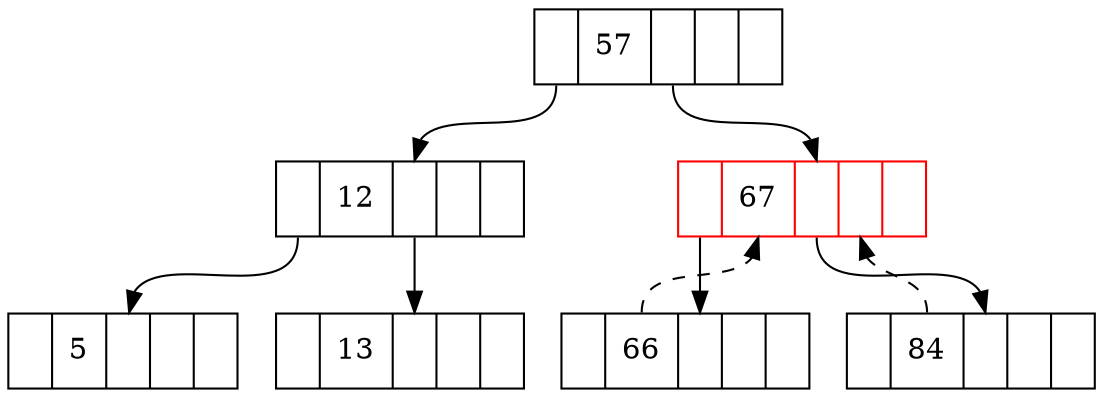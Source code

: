 digraph g {
	
	node [shape = record];

	n1 [label="<l>| 57 |<c>||<r>"];
	n2 [label="<l>| 12 |<c>||<r>"];
	n3 [label="<l>| <n>67 |<c>| <m> |<r>", color=red];
	n4 [label="<l>| 5  |<c>||<r>"];
	n5 [label="<l>| 13 |<c>||<r>"];
	n6 [label="<l>| <n>66 |<c>||<r>"];
	n7 [label="<l>| <n>84 |<c>||<r>"];

	n1:l -> n2:c
	n1:c -> n3:c

	n2:l -> n4:c
	n2:c -> n5:c

	n3:l -> n6:c
	n3:c -> n7:c

	n6:n -> n3:n [style=dashed]
	n7:n -> n3:m [style=dashed]
}
